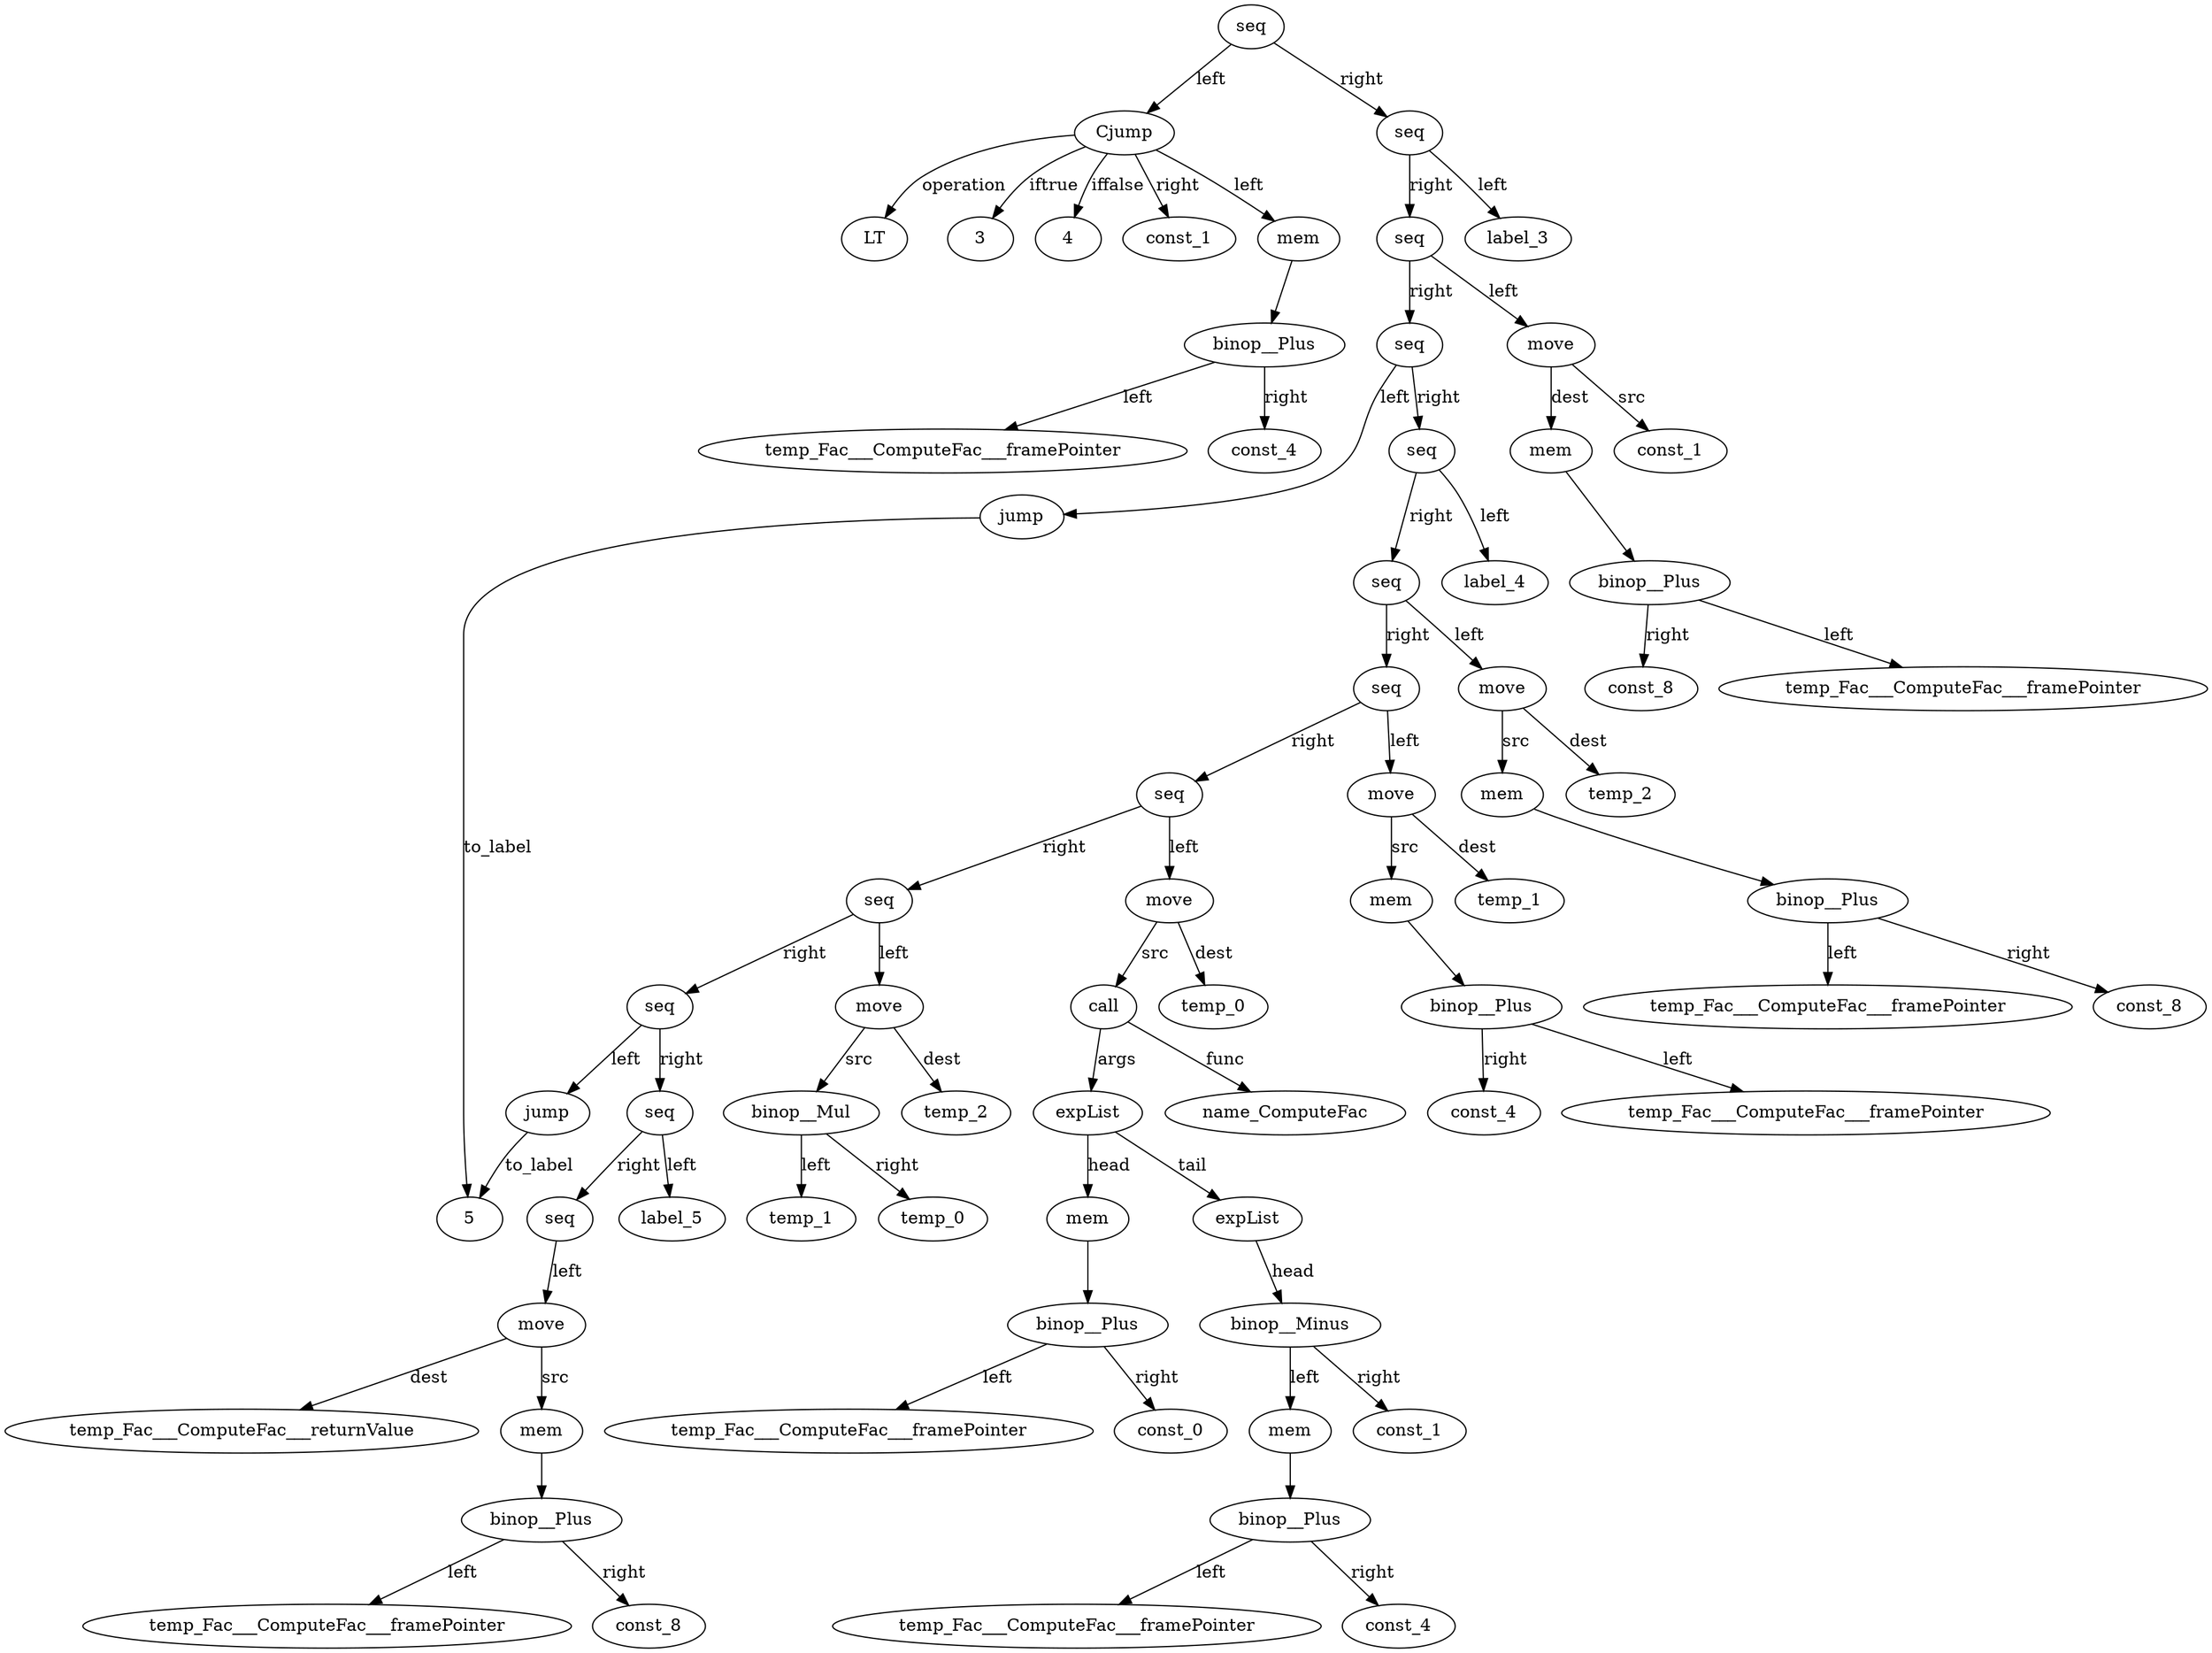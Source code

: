 digraph {
const_1__id_0 [ label="const_1" ]; 
temp_Fac___ComputeFac___framePointer__id_1 [ label="temp_Fac___ComputeFac___framePointer" ]; 
const_4__id_2 [ label="const_4" ]; 
binop__Plus__id_3 [ label="binop__Plus" ]; 
binop__Plus__id_3 -> const_4__id_2 [ label="right"] ; 
binop__Plus__id_3 -> temp_Fac___ComputeFac___framePointer__id_1 [ label="left"] ; 
mem__id_4 [ label="mem" ]; 
mem__id_4 -> binop__Plus__id_3 ; 
Cjump__id_5 [ label="Cjump" ]; 
Cjump__id_5 -> const_1__id_0 [ label="right"] ; 
Cjump__id_5 -> mem__id_4 [ label="left"] ; 
Cjump__id_5 -> LT [ label="operation"] ; 
Cjump__id_5 -> 3 [ label="iftrue"] ; 
Cjump__id_5 -> 4 [ label="iffalse"] ; 
label_3__id_6 [ label="label_3" ]; 
temp_Fac___ComputeFac___framePointer__id_7 [ label="temp_Fac___ComputeFac___framePointer" ]; 
const_8__id_8 [ label="const_8" ]; 
binop__Plus__id_9 [ label="binop__Plus" ]; 
binop__Plus__id_9 -> const_8__id_8 [ label="right"] ; 
binop__Plus__id_9 -> temp_Fac___ComputeFac___framePointer__id_7 [ label="left"] ; 
mem__id_10 [ label="mem" ]; 
mem__id_10 -> binop__Plus__id_9 ; 
const_1__id_11 [ label="const_1" ]; 
move__id_12 [ label="move" ]; 
move__id_12 -> mem__id_10 [ label="dest"] ; 
move__id_12 -> const_1__id_11 [ label="src"] ; 
jump__id_13 [ label="jump" ]; 
jump__id_13 -> 5 [ label="to_label"] ; 
label_4__id_14 [ label="label_4" ]; 
temp_2__id_15 [ label="temp_2" ]; 
temp_Fac___ComputeFac___framePointer__id_16 [ label="temp_Fac___ComputeFac___framePointer" ]; 
const_8__id_17 [ label="const_8" ]; 
binop__Plus__id_18 [ label="binop__Plus" ]; 
binop__Plus__id_18 -> const_8__id_17 [ label="right"] ; 
binop__Plus__id_18 -> temp_Fac___ComputeFac___framePointer__id_16 [ label="left"] ; 
mem__id_19 [ label="mem" ]; 
mem__id_19 -> binop__Plus__id_18 ; 
move__id_20 [ label="move" ]; 
move__id_20 -> temp_2__id_15 [ label="dest"] ; 
move__id_20 -> mem__id_19 [ label="src"] ; 
temp_1__id_21 [ label="temp_1" ]; 
temp_Fac___ComputeFac___framePointer__id_22 [ label="temp_Fac___ComputeFac___framePointer" ]; 
const_4__id_23 [ label="const_4" ]; 
binop__Plus__id_24 [ label="binop__Plus" ]; 
binop__Plus__id_24 -> const_4__id_23 [ label="right"] ; 
binop__Plus__id_24 -> temp_Fac___ComputeFac___framePointer__id_22 [ label="left"] ; 
mem__id_25 [ label="mem" ]; 
mem__id_25 -> binop__Plus__id_24 ; 
move__id_26 [ label="move" ]; 
move__id_26 -> temp_1__id_21 [ label="dest"] ; 
move__id_26 -> mem__id_25 [ label="src"] ; 
temp_0__id_27 [ label="temp_0" ]; 
name_ComputeFac__id_28 [ label="name_ComputeFac" ]; 
temp_Fac___ComputeFac___framePointer__id_29 [ label="temp_Fac___ComputeFac___framePointer" ]; 
const_0__id_30 [ label="const_0" ]; 
binop__Plus__id_31 [ label="binop__Plus" ]; 
binop__Plus__id_31 -> const_0__id_30 [ label="right"] ; 
binop__Plus__id_31 -> temp_Fac___ComputeFac___framePointer__id_29 [ label="left"] ; 
mem__id_32 [ label="mem" ]; 
mem__id_32 -> binop__Plus__id_31 ; 
temp_Fac___ComputeFac___framePointer__id_33 [ label="temp_Fac___ComputeFac___framePointer" ]; 
const_4__id_34 [ label="const_4" ]; 
binop__Plus__id_35 [ label="binop__Plus" ]; 
binop__Plus__id_35 -> const_4__id_34 [ label="right"] ; 
binop__Plus__id_35 -> temp_Fac___ComputeFac___framePointer__id_33 [ label="left"] ; 
mem__id_36 [ label="mem" ]; 
mem__id_36 -> binop__Plus__id_35 ; 
const_1__id_37 [ label="const_1" ]; 
binop__Minus__id_38 [ label="binop__Minus" ]; 
binop__Minus__id_38 -> const_1__id_37 [ label="right"] ; 
binop__Minus__id_38 -> mem__id_36 [ label="left"] ; 
expList__id_39 [ label="expList" ]; 
expList__id_39 -> binop__Minus__id_38 [ label="head"] ; 
expList__id_40 [ label="expList" ]; 
expList__id_40 -> mem__id_32 [ label="head"] ; 
expList__id_40 -> expList__id_39 [ label="tail"] ; 
call__id_41 [ label="call" ]; 
call__id_41 -> name_ComputeFac__id_28 [ label="func"] ; 
call__id_41 -> expList__id_40 [ label="args"] ; 
move__id_42 [ label="move" ]; 
move__id_42 -> temp_0__id_27 [ label="dest"] ; 
move__id_42 -> call__id_41 [ label="src"] ; 
temp_2__id_43 [ label="temp_2" ]; 
temp_1__id_44 [ label="temp_1" ]; 
temp_0__id_45 [ label="temp_0" ]; 
binop__Mul__id_46 [ label="binop__Mul" ]; 
binop__Mul__id_46 -> temp_0__id_45 [ label="right"] ; 
binop__Mul__id_46 -> temp_1__id_44 [ label="left"] ; 
move__id_47 [ label="move" ]; 
move__id_47 -> temp_2__id_43 [ label="dest"] ; 
move__id_47 -> binop__Mul__id_46 [ label="src"] ; 
jump__id_48 [ label="jump" ]; 
jump__id_48 -> 5 [ label="to_label"] ; 
label_5__id_49 [ label="label_5" ]; 
temp_Fac___ComputeFac___returnValue__id_50 [ label="temp_Fac___ComputeFac___returnValue" ]; 
temp_Fac___ComputeFac___framePointer__id_51 [ label="temp_Fac___ComputeFac___framePointer" ]; 
const_8__id_52 [ label="const_8" ]; 
binop__Plus__id_53 [ label="binop__Plus" ]; 
binop__Plus__id_53 -> const_8__id_52 [ label="right"] ; 
binop__Plus__id_53 -> temp_Fac___ComputeFac___framePointer__id_51 [ label="left"] ; 
mem__id_54 [ label="mem" ]; 
mem__id_54 -> binop__Plus__id_53 ; 
move__id_55 [ label="move" ]; 
move__id_55 -> temp_Fac___ComputeFac___returnValue__id_50 [ label="dest"] ; 
move__id_55 -> mem__id_54 [ label="src"] ; 
seq__id_56 [ label="seq" ]; 
seq__id_56 -> move__id_55 [ label="left"] ; 
seq__id_57 [ label="seq" ]; 
seq__id_57 -> label_5__id_49 [ label="left"] ; 
seq__id_57 -> seq__id_56 [ label="right"] ; 
seq__id_58 [ label="seq" ]; 
seq__id_58 -> jump__id_48 [ label="left"] ; 
seq__id_58 -> seq__id_57 [ label="right"] ; 
seq__id_59 [ label="seq" ]; 
seq__id_59 -> move__id_47 [ label="left"] ; 
seq__id_59 -> seq__id_58 [ label="right"] ; 
seq__id_60 [ label="seq" ]; 
seq__id_60 -> move__id_42 [ label="left"] ; 
seq__id_60 -> seq__id_59 [ label="right"] ; 
seq__id_61 [ label="seq" ]; 
seq__id_61 -> move__id_26 [ label="left"] ; 
seq__id_61 -> seq__id_60 [ label="right"] ; 
seq__id_62 [ label="seq" ]; 
seq__id_62 -> move__id_20 [ label="left"] ; 
seq__id_62 -> seq__id_61 [ label="right"] ; 
seq__id_63 [ label="seq" ]; 
seq__id_63 -> label_4__id_14 [ label="left"] ; 
seq__id_63 -> seq__id_62 [ label="right"] ; 
seq__id_64 [ label="seq" ]; 
seq__id_64 -> jump__id_13 [ label="left"] ; 
seq__id_64 -> seq__id_63 [ label="right"] ; 
seq__id_65 [ label="seq" ]; 
seq__id_65 -> move__id_12 [ label="left"] ; 
seq__id_65 -> seq__id_64 [ label="right"] ; 
seq__id_66 [ label="seq" ]; 
seq__id_66 -> label_3__id_6 [ label="left"] ; 
seq__id_66 -> seq__id_65 [ label="right"] ; 
seq__id_67 [ label="seq" ]; 
seq__id_67 -> Cjump__id_5 [ label="left"] ; 
seq__id_67 -> seq__id_66 [ label="right"] ; 

}